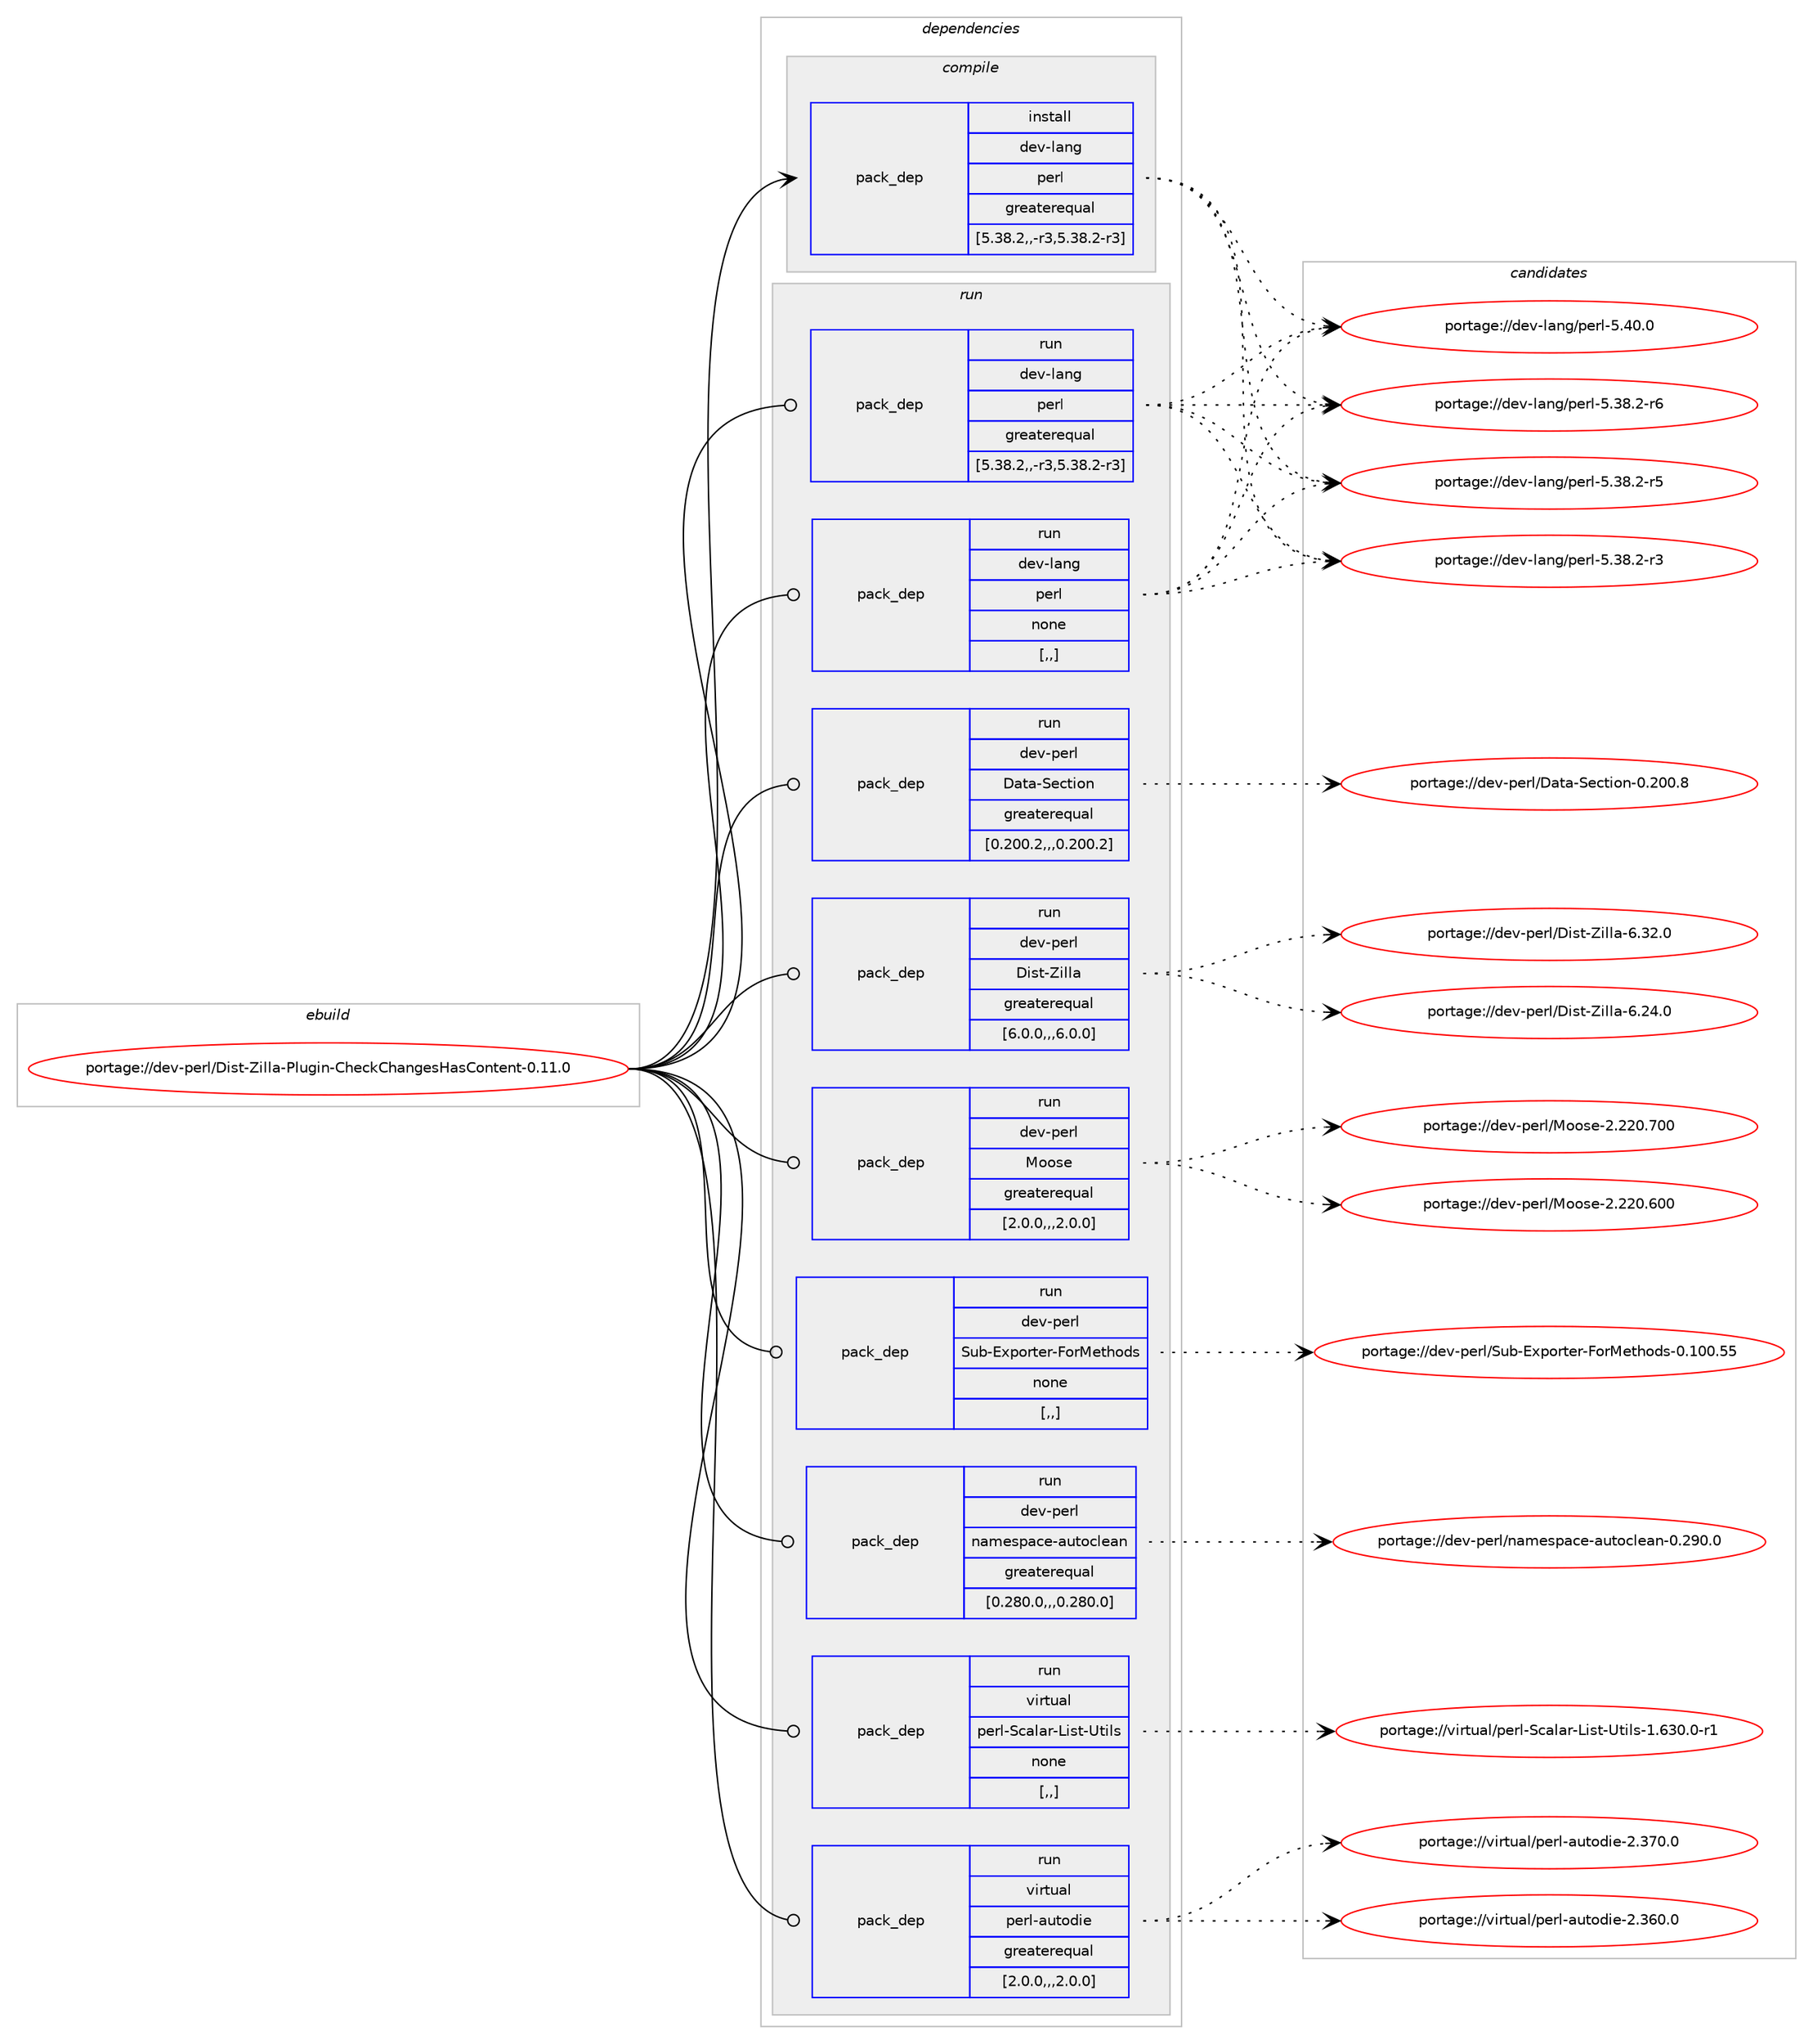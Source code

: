 digraph prolog {

# *************
# Graph options
# *************

newrank=true;
concentrate=true;
compound=true;
graph [rankdir=LR,fontname=Helvetica,fontsize=10,ranksep=1.5];#, ranksep=2.5, nodesep=0.2];
edge  [arrowhead=vee];
node  [fontname=Helvetica,fontsize=10];

# **********
# The ebuild
# **********

subgraph cluster_leftcol {
color=gray;
label=<<i>ebuild</i>>;
id [label="portage://dev-perl/Dist-Zilla-Plugin-CheckChangesHasContent-0.11.0", color=red, width=4, href="../dev-perl/Dist-Zilla-Plugin-CheckChangesHasContent-0.11.0.svg"];
}

# ****************
# The dependencies
# ****************

subgraph cluster_midcol {
color=gray;
label=<<i>dependencies</i>>;
subgraph cluster_compile {
fillcolor="#eeeeee";
style=filled;
label=<<i>compile</i>>;
subgraph pack98400 {
dependency129480 [label=<<TABLE BORDER="0" CELLBORDER="1" CELLSPACING="0" CELLPADDING="4" WIDTH="220"><TR><TD ROWSPAN="6" CELLPADDING="30">pack_dep</TD></TR><TR><TD WIDTH="110">install</TD></TR><TR><TD>dev-lang</TD></TR><TR><TD>perl</TD></TR><TR><TD>greaterequal</TD></TR><TR><TD>[5.38.2,,-r3,5.38.2-r3]</TD></TR></TABLE>>, shape=none, color=blue];
}
id:e -> dependency129480:w [weight=20,style="solid",arrowhead="vee"];
}
subgraph cluster_compileandrun {
fillcolor="#eeeeee";
style=filled;
label=<<i>compile and run</i>>;
}
subgraph cluster_run {
fillcolor="#eeeeee";
style=filled;
label=<<i>run</i>>;
subgraph pack98401 {
dependency129481 [label=<<TABLE BORDER="0" CELLBORDER="1" CELLSPACING="0" CELLPADDING="4" WIDTH="220"><TR><TD ROWSPAN="6" CELLPADDING="30">pack_dep</TD></TR><TR><TD WIDTH="110">run</TD></TR><TR><TD>dev-lang</TD></TR><TR><TD>perl</TD></TR><TR><TD>greaterequal</TD></TR><TR><TD>[5.38.2,,-r3,5.38.2-r3]</TD></TR></TABLE>>, shape=none, color=blue];
}
id:e -> dependency129481:w [weight=20,style="solid",arrowhead="odot"];
subgraph pack98402 {
dependency129482 [label=<<TABLE BORDER="0" CELLBORDER="1" CELLSPACING="0" CELLPADDING="4" WIDTH="220"><TR><TD ROWSPAN="6" CELLPADDING="30">pack_dep</TD></TR><TR><TD WIDTH="110">run</TD></TR><TR><TD>dev-lang</TD></TR><TR><TD>perl</TD></TR><TR><TD>none</TD></TR><TR><TD>[,,]</TD></TR></TABLE>>, shape=none, color=blue];
}
id:e -> dependency129482:w [weight=20,style="solid",arrowhead="odot"];
subgraph pack98403 {
dependency129483 [label=<<TABLE BORDER="0" CELLBORDER="1" CELLSPACING="0" CELLPADDING="4" WIDTH="220"><TR><TD ROWSPAN="6" CELLPADDING="30">pack_dep</TD></TR><TR><TD WIDTH="110">run</TD></TR><TR><TD>dev-perl</TD></TR><TR><TD>Data-Section</TD></TR><TR><TD>greaterequal</TD></TR><TR><TD>[0.200.2,,,0.200.2]</TD></TR></TABLE>>, shape=none, color=blue];
}
id:e -> dependency129483:w [weight=20,style="solid",arrowhead="odot"];
subgraph pack98404 {
dependency129484 [label=<<TABLE BORDER="0" CELLBORDER="1" CELLSPACING="0" CELLPADDING="4" WIDTH="220"><TR><TD ROWSPAN="6" CELLPADDING="30">pack_dep</TD></TR><TR><TD WIDTH="110">run</TD></TR><TR><TD>dev-perl</TD></TR><TR><TD>Dist-Zilla</TD></TR><TR><TD>greaterequal</TD></TR><TR><TD>[6.0.0,,,6.0.0]</TD></TR></TABLE>>, shape=none, color=blue];
}
id:e -> dependency129484:w [weight=20,style="solid",arrowhead="odot"];
subgraph pack98405 {
dependency129485 [label=<<TABLE BORDER="0" CELLBORDER="1" CELLSPACING="0" CELLPADDING="4" WIDTH="220"><TR><TD ROWSPAN="6" CELLPADDING="30">pack_dep</TD></TR><TR><TD WIDTH="110">run</TD></TR><TR><TD>dev-perl</TD></TR><TR><TD>Moose</TD></TR><TR><TD>greaterequal</TD></TR><TR><TD>[2.0.0,,,2.0.0]</TD></TR></TABLE>>, shape=none, color=blue];
}
id:e -> dependency129485:w [weight=20,style="solid",arrowhead="odot"];
subgraph pack98406 {
dependency129486 [label=<<TABLE BORDER="0" CELLBORDER="1" CELLSPACING="0" CELLPADDING="4" WIDTH="220"><TR><TD ROWSPAN="6" CELLPADDING="30">pack_dep</TD></TR><TR><TD WIDTH="110">run</TD></TR><TR><TD>dev-perl</TD></TR><TR><TD>Sub-Exporter-ForMethods</TD></TR><TR><TD>none</TD></TR><TR><TD>[,,]</TD></TR></TABLE>>, shape=none, color=blue];
}
id:e -> dependency129486:w [weight=20,style="solid",arrowhead="odot"];
subgraph pack98407 {
dependency129487 [label=<<TABLE BORDER="0" CELLBORDER="1" CELLSPACING="0" CELLPADDING="4" WIDTH="220"><TR><TD ROWSPAN="6" CELLPADDING="30">pack_dep</TD></TR><TR><TD WIDTH="110">run</TD></TR><TR><TD>dev-perl</TD></TR><TR><TD>namespace-autoclean</TD></TR><TR><TD>greaterequal</TD></TR><TR><TD>[0.280.0,,,0.280.0]</TD></TR></TABLE>>, shape=none, color=blue];
}
id:e -> dependency129487:w [weight=20,style="solid",arrowhead="odot"];
subgraph pack98408 {
dependency129488 [label=<<TABLE BORDER="0" CELLBORDER="1" CELLSPACING="0" CELLPADDING="4" WIDTH="220"><TR><TD ROWSPAN="6" CELLPADDING="30">pack_dep</TD></TR><TR><TD WIDTH="110">run</TD></TR><TR><TD>virtual</TD></TR><TR><TD>perl-Scalar-List-Utils</TD></TR><TR><TD>none</TD></TR><TR><TD>[,,]</TD></TR></TABLE>>, shape=none, color=blue];
}
id:e -> dependency129488:w [weight=20,style="solid",arrowhead="odot"];
subgraph pack98409 {
dependency129489 [label=<<TABLE BORDER="0" CELLBORDER="1" CELLSPACING="0" CELLPADDING="4" WIDTH="220"><TR><TD ROWSPAN="6" CELLPADDING="30">pack_dep</TD></TR><TR><TD WIDTH="110">run</TD></TR><TR><TD>virtual</TD></TR><TR><TD>perl-autodie</TD></TR><TR><TD>greaterequal</TD></TR><TR><TD>[2.0.0,,,2.0.0]</TD></TR></TABLE>>, shape=none, color=blue];
}
id:e -> dependency129489:w [weight=20,style="solid",arrowhead="odot"];
}
}

# **************
# The candidates
# **************

subgraph cluster_choices {
rank=same;
color=gray;
label=<<i>candidates</i>>;

subgraph choice98400 {
color=black;
nodesep=1;
choice10010111845108971101034711210111410845534652484648 [label="portage://dev-lang/perl-5.40.0", color=red, width=4,href="../dev-lang/perl-5.40.0.svg"];
choice100101118451089711010347112101114108455346515646504511454 [label="portage://dev-lang/perl-5.38.2-r6", color=red, width=4,href="../dev-lang/perl-5.38.2-r6.svg"];
choice100101118451089711010347112101114108455346515646504511453 [label="portage://dev-lang/perl-5.38.2-r5", color=red, width=4,href="../dev-lang/perl-5.38.2-r5.svg"];
choice100101118451089711010347112101114108455346515646504511451 [label="portage://dev-lang/perl-5.38.2-r3", color=red, width=4,href="../dev-lang/perl-5.38.2-r3.svg"];
dependency129480:e -> choice10010111845108971101034711210111410845534652484648:w [style=dotted,weight="100"];
dependency129480:e -> choice100101118451089711010347112101114108455346515646504511454:w [style=dotted,weight="100"];
dependency129480:e -> choice100101118451089711010347112101114108455346515646504511453:w [style=dotted,weight="100"];
dependency129480:e -> choice100101118451089711010347112101114108455346515646504511451:w [style=dotted,weight="100"];
}
subgraph choice98401 {
color=black;
nodesep=1;
choice10010111845108971101034711210111410845534652484648 [label="portage://dev-lang/perl-5.40.0", color=red, width=4,href="../dev-lang/perl-5.40.0.svg"];
choice100101118451089711010347112101114108455346515646504511454 [label="portage://dev-lang/perl-5.38.2-r6", color=red, width=4,href="../dev-lang/perl-5.38.2-r6.svg"];
choice100101118451089711010347112101114108455346515646504511453 [label="portage://dev-lang/perl-5.38.2-r5", color=red, width=4,href="../dev-lang/perl-5.38.2-r5.svg"];
choice100101118451089711010347112101114108455346515646504511451 [label="portage://dev-lang/perl-5.38.2-r3", color=red, width=4,href="../dev-lang/perl-5.38.2-r3.svg"];
dependency129481:e -> choice10010111845108971101034711210111410845534652484648:w [style=dotted,weight="100"];
dependency129481:e -> choice100101118451089711010347112101114108455346515646504511454:w [style=dotted,weight="100"];
dependency129481:e -> choice100101118451089711010347112101114108455346515646504511453:w [style=dotted,weight="100"];
dependency129481:e -> choice100101118451089711010347112101114108455346515646504511451:w [style=dotted,weight="100"];
}
subgraph choice98402 {
color=black;
nodesep=1;
choice10010111845108971101034711210111410845534652484648 [label="portage://dev-lang/perl-5.40.0", color=red, width=4,href="../dev-lang/perl-5.40.0.svg"];
choice100101118451089711010347112101114108455346515646504511454 [label="portage://dev-lang/perl-5.38.2-r6", color=red, width=4,href="../dev-lang/perl-5.38.2-r6.svg"];
choice100101118451089711010347112101114108455346515646504511453 [label="portage://dev-lang/perl-5.38.2-r5", color=red, width=4,href="../dev-lang/perl-5.38.2-r5.svg"];
choice100101118451089711010347112101114108455346515646504511451 [label="portage://dev-lang/perl-5.38.2-r3", color=red, width=4,href="../dev-lang/perl-5.38.2-r3.svg"];
dependency129482:e -> choice10010111845108971101034711210111410845534652484648:w [style=dotted,weight="100"];
dependency129482:e -> choice100101118451089711010347112101114108455346515646504511454:w [style=dotted,weight="100"];
dependency129482:e -> choice100101118451089711010347112101114108455346515646504511453:w [style=dotted,weight="100"];
dependency129482:e -> choice100101118451089711010347112101114108455346515646504511451:w [style=dotted,weight="100"];
}
subgraph choice98403 {
color=black;
nodesep=1;
choice10010111845112101114108476897116974583101991161051111104548465048484656 [label="portage://dev-perl/Data-Section-0.200.8", color=red, width=4,href="../dev-perl/Data-Section-0.200.8.svg"];
dependency129483:e -> choice10010111845112101114108476897116974583101991161051111104548465048484656:w [style=dotted,weight="100"];
}
subgraph choice98404 {
color=black;
nodesep=1;
choice10010111845112101114108476810511511645901051081089745544651504648 [label="portage://dev-perl/Dist-Zilla-6.32.0", color=red, width=4,href="../dev-perl/Dist-Zilla-6.32.0.svg"];
choice10010111845112101114108476810511511645901051081089745544650524648 [label="portage://dev-perl/Dist-Zilla-6.24.0", color=red, width=4,href="../dev-perl/Dist-Zilla-6.24.0.svg"];
dependency129484:e -> choice10010111845112101114108476810511511645901051081089745544651504648:w [style=dotted,weight="100"];
dependency129484:e -> choice10010111845112101114108476810511511645901051081089745544650524648:w [style=dotted,weight="100"];
}
subgraph choice98405 {
color=black;
nodesep=1;
choice10010111845112101114108477711111111510145504650504846554848 [label="portage://dev-perl/Moose-2.220.700", color=red, width=4,href="../dev-perl/Moose-2.220.700.svg"];
choice10010111845112101114108477711111111510145504650504846544848 [label="portage://dev-perl/Moose-2.220.600", color=red, width=4,href="../dev-perl/Moose-2.220.600.svg"];
dependency129485:e -> choice10010111845112101114108477711111111510145504650504846554848:w [style=dotted,weight="100"];
dependency129485:e -> choice10010111845112101114108477711111111510145504650504846544848:w [style=dotted,weight="100"];
}
subgraph choice98406 {
color=black;
nodesep=1;
choice100101118451121011141084783117984569120112111114116101114457011111477101116104111100115454846494848465353 [label="portage://dev-perl/Sub-Exporter-ForMethods-0.100.55", color=red, width=4,href="../dev-perl/Sub-Exporter-ForMethods-0.100.55.svg"];
dependency129486:e -> choice100101118451121011141084783117984569120112111114116101114457011111477101116104111100115454846494848465353:w [style=dotted,weight="100"];
}
subgraph choice98407 {
color=black;
nodesep=1;
choice1001011184511210111410847110971091011151129799101459711711611199108101971104548465057484648 [label="portage://dev-perl/namespace-autoclean-0.290.0", color=red, width=4,href="../dev-perl/namespace-autoclean-0.290.0.svg"];
dependency129487:e -> choice1001011184511210111410847110971091011151129799101459711711611199108101971104548465057484648:w [style=dotted,weight="100"];
}
subgraph choice98408 {
color=black;
nodesep=1;
choice118105114116117971084711210111410845839997108971144576105115116458511610510811545494654514846484511449 [label="portage://virtual/perl-Scalar-List-Utils-1.630.0-r1", color=red, width=4,href="../virtual/perl-Scalar-List-Utils-1.630.0-r1.svg"];
dependency129488:e -> choice118105114116117971084711210111410845839997108971144576105115116458511610510811545494654514846484511449:w [style=dotted,weight="100"];
}
subgraph choice98409 {
color=black;
nodesep=1;
choice118105114116117971084711210111410845971171161111001051014550465155484648 [label="portage://virtual/perl-autodie-2.370.0", color=red, width=4,href="../virtual/perl-autodie-2.370.0.svg"];
choice118105114116117971084711210111410845971171161111001051014550465154484648 [label="portage://virtual/perl-autodie-2.360.0", color=red, width=4,href="../virtual/perl-autodie-2.360.0.svg"];
dependency129489:e -> choice118105114116117971084711210111410845971171161111001051014550465155484648:w [style=dotted,weight="100"];
dependency129489:e -> choice118105114116117971084711210111410845971171161111001051014550465154484648:w [style=dotted,weight="100"];
}
}

}
